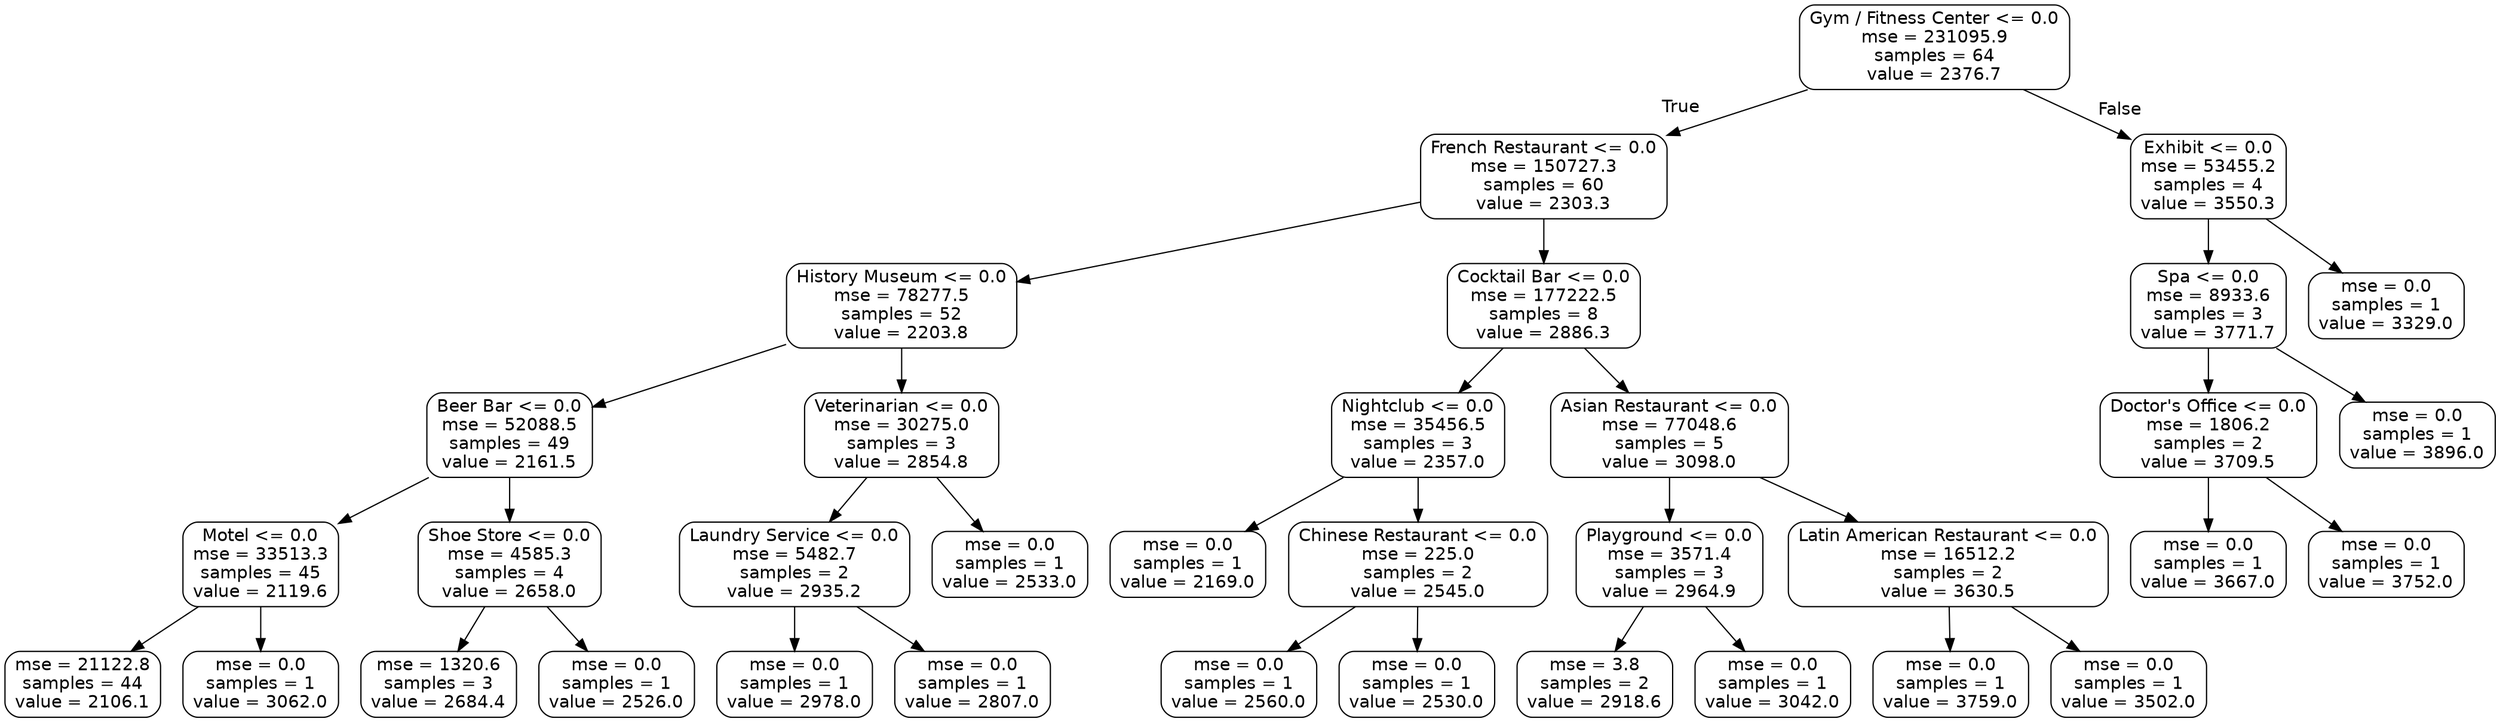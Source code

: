 digraph Tree {
node [shape=box, style="rounded", color="black", fontname=helvetica] ;
edge [fontname=helvetica] ;
0 [label="Gym / Fitness Center <= 0.0\nmse = 231095.9\nsamples = 64\nvalue = 2376.7"] ;
1 [label="French Restaurant <= 0.0\nmse = 150727.3\nsamples = 60\nvalue = 2303.3"] ;
0 -> 1 [labeldistance=2.5, labelangle=45, headlabel="True"] ;
2 [label="History Museum <= 0.0\nmse = 78277.5\nsamples = 52\nvalue = 2203.8"] ;
1 -> 2 ;
3 [label="Beer Bar <= 0.0\nmse = 52088.5\nsamples = 49\nvalue = 2161.5"] ;
2 -> 3 ;
4 [label="Motel <= 0.0\nmse = 33513.3\nsamples = 45\nvalue = 2119.6"] ;
3 -> 4 ;
5 [label="mse = 21122.8\nsamples = 44\nvalue = 2106.1"] ;
4 -> 5 ;
6 [label="mse = 0.0\nsamples = 1\nvalue = 3062.0"] ;
4 -> 6 ;
7 [label="Shoe Store <= 0.0\nmse = 4585.3\nsamples = 4\nvalue = 2658.0"] ;
3 -> 7 ;
8 [label="mse = 1320.6\nsamples = 3\nvalue = 2684.4"] ;
7 -> 8 ;
9 [label="mse = 0.0\nsamples = 1\nvalue = 2526.0"] ;
7 -> 9 ;
10 [label="Veterinarian <= 0.0\nmse = 30275.0\nsamples = 3\nvalue = 2854.8"] ;
2 -> 10 ;
11 [label="Laundry Service <= 0.0\nmse = 5482.7\nsamples = 2\nvalue = 2935.2"] ;
10 -> 11 ;
12 [label="mse = 0.0\nsamples = 1\nvalue = 2978.0"] ;
11 -> 12 ;
13 [label="mse = 0.0\nsamples = 1\nvalue = 2807.0"] ;
11 -> 13 ;
14 [label="mse = 0.0\nsamples = 1\nvalue = 2533.0"] ;
10 -> 14 ;
15 [label="Cocktail Bar <= 0.0\nmse = 177222.5\nsamples = 8\nvalue = 2886.3"] ;
1 -> 15 ;
16 [label="Nightclub <= 0.0\nmse = 35456.5\nsamples = 3\nvalue = 2357.0"] ;
15 -> 16 ;
17 [label="mse = 0.0\nsamples = 1\nvalue = 2169.0"] ;
16 -> 17 ;
18 [label="Chinese Restaurant <= 0.0\nmse = 225.0\nsamples = 2\nvalue = 2545.0"] ;
16 -> 18 ;
19 [label="mse = 0.0\nsamples = 1\nvalue = 2560.0"] ;
18 -> 19 ;
20 [label="mse = 0.0\nsamples = 1\nvalue = 2530.0"] ;
18 -> 20 ;
21 [label="Asian Restaurant <= 0.0\nmse = 77048.6\nsamples = 5\nvalue = 3098.0"] ;
15 -> 21 ;
22 [label="Playground <= 0.0\nmse = 3571.4\nsamples = 3\nvalue = 2964.9"] ;
21 -> 22 ;
23 [label="mse = 3.8\nsamples = 2\nvalue = 2918.6"] ;
22 -> 23 ;
24 [label="mse = 0.0\nsamples = 1\nvalue = 3042.0"] ;
22 -> 24 ;
25 [label="Latin American Restaurant <= 0.0\nmse = 16512.2\nsamples = 2\nvalue = 3630.5"] ;
21 -> 25 ;
26 [label="mse = 0.0\nsamples = 1\nvalue = 3759.0"] ;
25 -> 26 ;
27 [label="mse = 0.0\nsamples = 1\nvalue = 3502.0"] ;
25 -> 27 ;
28 [label="Exhibit <= 0.0\nmse = 53455.2\nsamples = 4\nvalue = 3550.3"] ;
0 -> 28 [labeldistance=2.5, labelangle=-45, headlabel="False"] ;
29 [label="Spa <= 0.0\nmse = 8933.6\nsamples = 3\nvalue = 3771.7"] ;
28 -> 29 ;
30 [label="Doctor's Office <= 0.0\nmse = 1806.2\nsamples = 2\nvalue = 3709.5"] ;
29 -> 30 ;
31 [label="mse = 0.0\nsamples = 1\nvalue = 3667.0"] ;
30 -> 31 ;
32 [label="mse = 0.0\nsamples = 1\nvalue = 3752.0"] ;
30 -> 32 ;
33 [label="mse = 0.0\nsamples = 1\nvalue = 3896.0"] ;
29 -> 33 ;
34 [label="mse = 0.0\nsamples = 1\nvalue = 3329.0"] ;
28 -> 34 ;
}